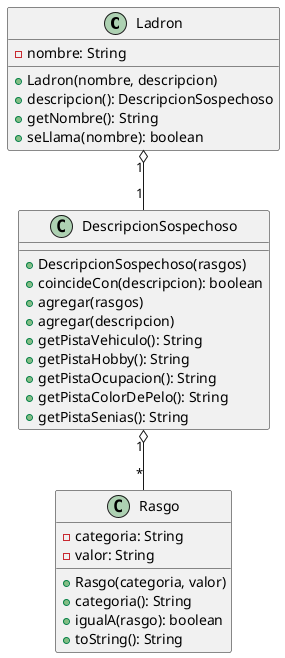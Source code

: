 @startuml

class Ladron {
    - nombre: String
    + Ladron(nombre, descripcion)
    + descripcion(): DescripcionSospechoso
    + getNombre(): String
    + seLlama(nombre): boolean
}

class DescripcionSospechoso {
    + DescripcionSospechoso(rasgos)
    + coincideCon(descripcion): boolean
    + agregar(rasgos)
    + agregar(descripcion)
    + getPistaVehiculo(): String
    + getPistaHobby(): String
    + getPistaOcupacion(): String
    + getPistaColorDePelo(): String
    + getPistaSenias(): String
}

class Rasgo {
    - categoria: String
    - valor: String
    + Rasgo(categoria, valor)
    + categoria(): String
    + igualA(rasgo): boolean
    + toString(): String
}

Ladron "1" o-- "1" DescripcionSospechoso
DescripcionSospechoso "1" o-- "*" Rasgo

@enduml
